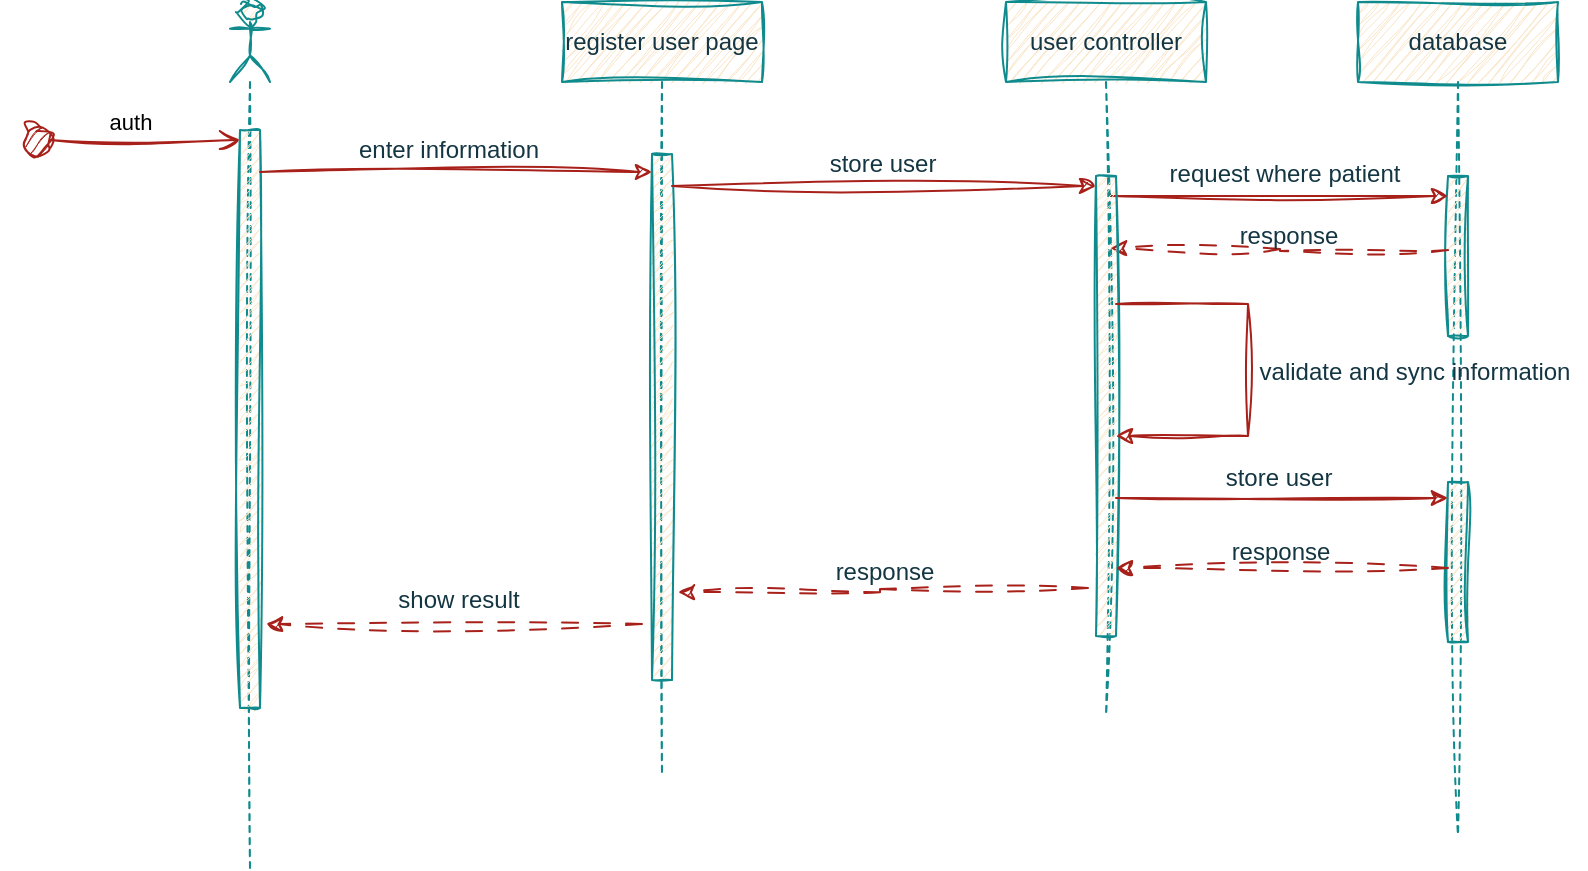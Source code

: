 <mxfile version="27.0.2">
  <diagram name="Page-1" id="XhryaQUY0VwgYqQFqXB_">
    <mxGraphModel dx="1799" dy="706" grid="0" gridSize="10" guides="1" tooltips="1" connect="1" arrows="1" fold="1" page="1" pageScale="1" pageWidth="850" pageHeight="1100" math="0" shadow="0">
      <root>
        <mxCell id="0" />
        <mxCell id="1" parent="0" />
        <mxCell id="7WvsFP7kxIfFR_HCDn98-1" value="" style="shape=umlLifeline;perimeter=lifelinePerimeter;whiteSpace=wrap;html=1;container=1;dropTarget=0;collapsible=0;recursiveResize=0;outlineConnect=0;portConstraint=eastwest;newEdgeStyle={&quot;curved&quot;:0,&quot;rounded&quot;:0};participant=umlActor;labelBackgroundColor=none;fillColor=#FAE5C7;strokeColor=#0F8B8D;fontColor=#143642;sketch=1;curveFitting=1;jiggle=2;" vertex="1" parent="1">
          <mxGeometry x="-720" y="30" width="20" height="433" as="geometry" />
        </mxCell>
        <mxCell id="7WvsFP7kxIfFR_HCDn98-2" value="" style="html=1;points=[[0,0,0,0,5],[0,1,0,0,-5],[1,0,0,0,5],[1,1,0,0,-5]];perimeter=orthogonalPerimeter;outlineConnect=0;targetShapes=umlLifeline;portConstraint=eastwest;newEdgeStyle={&quot;curved&quot;:0,&quot;rounded&quot;:0};labelBackgroundColor=none;fillColor=#FAE5C7;strokeColor=#0F8B8D;fontColor=#143642;sketch=1;curveFitting=1;jiggle=2;" vertex="1" parent="7WvsFP7kxIfFR_HCDn98-1">
          <mxGeometry x="5" y="64" width="10" height="289" as="geometry" />
        </mxCell>
        <mxCell id="7WvsFP7kxIfFR_HCDn98-3" value="register user page" style="shape=umlLifeline;perimeter=lifelinePerimeter;whiteSpace=wrap;html=1;container=1;dropTarget=0;collapsible=0;recursiveResize=0;outlineConnect=0;portConstraint=eastwest;newEdgeStyle={&quot;curved&quot;:0,&quot;rounded&quot;:0};labelBackgroundColor=none;fillColor=#FAE5C7;strokeColor=#0F8B8D;fontColor=#143642;sketch=1;curveFitting=1;jiggle=2;" vertex="1" parent="1">
          <mxGeometry x="-554" y="30" width="100" height="387" as="geometry" />
        </mxCell>
        <mxCell id="7WvsFP7kxIfFR_HCDn98-4" value="" style="html=1;points=[[0,0,0,0,5],[0,1,0,0,-5],[1,0,0,0,5],[1,1,0,0,-5]];perimeter=orthogonalPerimeter;outlineConnect=0;targetShapes=umlLifeline;portConstraint=eastwest;newEdgeStyle={&quot;curved&quot;:0,&quot;rounded&quot;:0};strokeColor=#0F8B8D;fontColor=#143642;fillColor=#FAE5C7;sketch=1;curveFitting=1;jiggle=2;labelBackgroundColor=none;" vertex="1" parent="7WvsFP7kxIfFR_HCDn98-3">
          <mxGeometry x="45" y="76" width="10" height="263" as="geometry" />
        </mxCell>
        <mxCell id="7WvsFP7kxIfFR_HCDn98-5" value="auth" style="html=1;verticalAlign=bottom;startArrow=circle;startFill=1;endArrow=open;startSize=6;endSize=8;curved=0;rounded=0;entryX=0;entryY=0;entryDx=0;entryDy=5;entryPerimeter=0;labelBackgroundColor=none;strokeColor=#A8201A;fontColor=default;sketch=1;curveFitting=1;jiggle=2;" edge="1" parent="1">
          <mxGeometry width="80" relative="1" as="geometry">
            <mxPoint x="-825" y="99" as="sourcePoint" />
            <mxPoint x="-715" y="99" as="targetPoint" />
          </mxGeometry>
        </mxCell>
        <mxCell id="7WvsFP7kxIfFR_HCDn98-6" style="edgeStyle=orthogonalEdgeStyle;rounded=0;orthogonalLoop=1;jettySize=auto;html=1;curved=0;exitX=1;exitY=0;exitDx=0;exitDy=5;exitPerimeter=0;entryX=0;entryY=0;entryDx=0;entryDy=5;entryPerimeter=0;labelBackgroundColor=none;strokeColor=#A8201A;fontColor=default;sketch=1;curveFitting=1;jiggle=2;" edge="1" parent="1">
          <mxGeometry relative="1" as="geometry">
            <mxPoint x="-705" y="115" as="sourcePoint" />
            <mxPoint x="-509" y="115" as="targetPoint" />
          </mxGeometry>
        </mxCell>
        <mxCell id="7WvsFP7kxIfFR_HCDn98-7" value="enter information" style="text;html=1;align=center;verticalAlign=middle;resizable=0;points=[];autosize=1;strokeColor=none;fillColor=none;labelBackgroundColor=none;fontColor=#143642;sketch=1;curveFitting=1;jiggle=2;" vertex="1" parent="1">
          <mxGeometry x="-665" y="91" width="108" height="26" as="geometry" />
        </mxCell>
        <mxCell id="7WvsFP7kxIfFR_HCDn98-8" value="database" style="shape=umlLifeline;perimeter=lifelinePerimeter;whiteSpace=wrap;html=1;container=1;dropTarget=0;collapsible=0;recursiveResize=0;outlineConnect=0;portConstraint=eastwest;newEdgeStyle={&quot;curved&quot;:0,&quot;rounded&quot;:0};strokeColor=#0F8B8D;fontColor=#143642;fillColor=#FAE5C7;sketch=1;curveFitting=1;jiggle=2;labelBackgroundColor=none;" vertex="1" parent="1">
          <mxGeometry x="-156" y="30" width="100" height="417" as="geometry" />
        </mxCell>
        <mxCell id="7WvsFP7kxIfFR_HCDn98-9" value="" style="html=1;points=[[0,0,0,0,5],[0,1,0,0,-5],[1,0,0,0,5],[1,1,0,0,-5]];perimeter=orthogonalPerimeter;outlineConnect=0;targetShapes=umlLifeline;portConstraint=eastwest;newEdgeStyle={&quot;curved&quot;:0,&quot;rounded&quot;:0};strokeColor=#0F8B8D;fontColor=#143642;fillColor=#FAE5C7;sketch=1;curveFitting=1;jiggle=2;labelBackgroundColor=none;" vertex="1" parent="7WvsFP7kxIfFR_HCDn98-8">
          <mxGeometry x="45" y="87" width="10" height="80" as="geometry" />
        </mxCell>
        <mxCell id="7WvsFP7kxIfFR_HCDn98-10" value="" style="html=1;points=[[0,0,0,0,5],[0,1,0,0,-5],[1,0,0,0,5],[1,1,0,0,-5]];perimeter=orthogonalPerimeter;outlineConnect=0;targetShapes=umlLifeline;portConstraint=eastwest;newEdgeStyle={&quot;curved&quot;:0,&quot;rounded&quot;:0};strokeColor=#0F8B8D;fontColor=#143642;fillColor=#FAE5C7;sketch=1;curveFitting=1;jiggle=2;labelBackgroundColor=none;" vertex="1" parent="7WvsFP7kxIfFR_HCDn98-8">
          <mxGeometry x="45" y="240" width="10" height="80" as="geometry" />
        </mxCell>
        <mxCell id="7WvsFP7kxIfFR_HCDn98-14" style="edgeStyle=orthogonalEdgeStyle;rounded=0;orthogonalLoop=1;jettySize=auto;html=1;curved=0;exitX=1;exitY=0;exitDx=0;exitDy=5;exitPerimeter=0;strokeColor=#A8201A;fontColor=default;fillColor=#FAE5C7;sketch=1;curveFitting=1;jiggle=2;labelBackgroundColor=none;" edge="1" parent="1" target="7WvsFP7kxIfFR_HCDn98-9">
          <mxGeometry relative="1" as="geometry">
            <mxPoint x="-280" y="126" as="sourcePoint" />
            <mxPoint x="-69" y="126" as="targetPoint" />
            <Array as="points">
              <mxPoint x="-280" y="127" />
            </Array>
          </mxGeometry>
        </mxCell>
        <mxCell id="7WvsFP7kxIfFR_HCDn98-15" value="request where&amp;nbsp;&lt;span style=&quot;text-wrap-mode: wrap;&quot;&gt;patient&lt;/span&gt;" style="text;html=1;align=center;verticalAlign=middle;resizable=0;points=[];autosize=1;strokeColor=none;fillColor=none;fontColor=#143642;sketch=1;curveFitting=1;jiggle=2;labelBackgroundColor=none;" vertex="1" parent="1">
          <mxGeometry x="-260" y="103" width="133" height="26" as="geometry" />
        </mxCell>
        <mxCell id="7WvsFP7kxIfFR_HCDn98-16" style="edgeStyle=orthogonalEdgeStyle;rounded=0;orthogonalLoop=1;jettySize=auto;html=1;curved=0;exitX=0;exitY=0.763;exitDx=0;exitDy=0;exitPerimeter=0;entryX=1;entryY=1;entryDx=0;entryDy=-5;entryPerimeter=0;strokeColor=#A8201A;fontColor=default;fillColor=#FAE5C7;dashed=1;dashPattern=8 8;sketch=1;curveFitting=1;jiggle=2;labelBackgroundColor=none;" edge="1" parent="1">
          <mxGeometry relative="1" as="geometry">
            <mxPoint x="-111" y="154.04" as="sourcePoint" />
            <mxPoint x="-280" y="153" as="targetPoint" />
          </mxGeometry>
        </mxCell>
        <mxCell id="7WvsFP7kxIfFR_HCDn98-17" value="response" style="text;html=1;align=center;verticalAlign=middle;resizable=0;points=[];autosize=1;strokeColor=none;fillColor=none;fontColor=#143642;sketch=1;curveFitting=1;jiggle=2;labelBackgroundColor=none;" vertex="1" parent="1">
          <mxGeometry x="-225" y="134" width="67" height="26" as="geometry" />
        </mxCell>
        <mxCell id="7WvsFP7kxIfFR_HCDn98-18" value="user controller" style="shape=umlLifeline;perimeter=lifelinePerimeter;whiteSpace=wrap;html=1;container=1;dropTarget=0;collapsible=0;recursiveResize=0;outlineConnect=0;portConstraint=eastwest;newEdgeStyle={&quot;curved&quot;:0,&quot;rounded&quot;:0};strokeColor=#0F8B8D;fontColor=#143642;fillColor=#FAE5C7;sketch=1;curveFitting=1;jiggle=2;labelBackgroundColor=none;" vertex="1" parent="1">
          <mxGeometry x="-332" y="30" width="100" height="357" as="geometry" />
        </mxCell>
        <mxCell id="7WvsFP7kxIfFR_HCDn98-19" value="" style="html=1;points=[[0,0,0,0,5],[0,1,0,0,-5],[1,0,0,0,5],[1,1,0,0,-5]];perimeter=orthogonalPerimeter;outlineConnect=0;targetShapes=umlLifeline;portConstraint=eastwest;newEdgeStyle={&quot;curved&quot;:0,&quot;rounded&quot;:0};strokeColor=#0F8B8D;fontColor=#143642;fillColor=#FAE5C7;sketch=1;curveFitting=1;jiggle=2;labelBackgroundColor=none;" vertex="1" parent="7WvsFP7kxIfFR_HCDn98-18">
          <mxGeometry x="45" y="87" width="10" height="230" as="geometry" />
        </mxCell>
        <mxCell id="7WvsFP7kxIfFR_HCDn98-93" style="edgeStyle=orthogonalEdgeStyle;rounded=0;sketch=1;hachureGap=4;jiggle=2;curveFitting=1;orthogonalLoop=1;jettySize=auto;html=1;curved=0;fontFamily=Architects Daughter;fontSource=https%3A%2F%2Ffonts.googleapis.com%2Fcss%3Ffamily%3DArchitects%2BDaughter;labelBackgroundColor=none;strokeColor=#A8201A;fontColor=default;" edge="1" parent="7WvsFP7kxIfFR_HCDn98-18">
          <mxGeometry relative="1" as="geometry">
            <mxPoint x="55" y="151" as="sourcePoint" />
            <mxPoint x="55" y="217" as="targetPoint" />
            <Array as="points">
              <mxPoint x="121" y="151" />
              <mxPoint x="121" y="217" />
              <mxPoint x="55" y="217" />
            </Array>
          </mxGeometry>
        </mxCell>
        <mxCell id="7WvsFP7kxIfFR_HCDn98-20" style="edgeStyle=orthogonalEdgeStyle;rounded=0;orthogonalLoop=1;jettySize=auto;html=1;curved=0;exitX=1;exitY=0;exitDx=0;exitDy=5;exitPerimeter=0;entryX=0;entryY=0;entryDx=0;entryDy=5;entryPerimeter=0;strokeColor=#A8201A;fontColor=default;fillColor=#FAE5C7;sketch=1;curveFitting=1;jiggle=2;labelBackgroundColor=none;" edge="1" parent="1">
          <mxGeometry relative="1" as="geometry">
            <mxPoint x="-499" y="122" as="sourcePoint" />
            <mxPoint x="-287" y="122" as="targetPoint" />
          </mxGeometry>
        </mxCell>
        <mxCell id="7WvsFP7kxIfFR_HCDn98-21" value="store user" style="text;html=1;align=center;verticalAlign=middle;resizable=0;points=[];autosize=1;strokeColor=none;fillColor=none;fontColor=#143642;sketch=1;curveFitting=1;jiggle=2;labelBackgroundColor=none;" vertex="1" parent="1">
          <mxGeometry x="-430" y="98" width="71" height="26" as="geometry" />
        </mxCell>
        <mxCell id="7WvsFP7kxIfFR_HCDn98-30" style="edgeStyle=orthogonalEdgeStyle;rounded=0;orthogonalLoop=1;jettySize=auto;html=1;curved=0;exitX=1;exitY=1;exitDx=0;exitDy=-5;exitPerimeter=0;entryX=0;entryY=1;entryDx=0;entryDy=-5;entryPerimeter=0;strokeColor=#A8201A;fontColor=default;fillColor=#FAE5C7;sketch=1;curveFitting=1;jiggle=2;labelBackgroundColor=none;" edge="1" parent="1">
          <mxGeometry relative="1" as="geometry">
            <mxPoint x="-277" y="278" as="sourcePoint" />
            <mxPoint x="-111" y="278" as="targetPoint" />
          </mxGeometry>
        </mxCell>
        <mxCell id="7WvsFP7kxIfFR_HCDn98-31" value="store user" style="text;html=1;align=center;verticalAlign=middle;resizable=0;points=[];autosize=1;strokeColor=none;fillColor=none;fontColor=#143642;sketch=1;curveFitting=1;jiggle=2;labelBackgroundColor=none;" vertex="1" parent="1">
          <mxGeometry x="-232" y="255" width="71" height="26" as="geometry" />
        </mxCell>
        <mxCell id="7WvsFP7kxIfFR_HCDn98-32" style="edgeStyle=orthogonalEdgeStyle;rounded=0;orthogonalLoop=1;jettySize=auto;html=1;curved=0;exitX=0;exitY=1;exitDx=0;exitDy=-5;exitPerimeter=0;entryX=1;entryY=1;entryDx=0;entryDy=-5;entryPerimeter=0;strokeColor=#A8201A;fontColor=default;fillColor=#FAE5C7;dashed=1;dashPattern=8 8;sketch=1;curveFitting=1;jiggle=2;labelBackgroundColor=none;" edge="1" parent="1">
          <mxGeometry relative="1" as="geometry">
            <mxPoint x="-111" y="313" as="sourcePoint" />
            <mxPoint x="-277" y="313" as="targetPoint" />
          </mxGeometry>
        </mxCell>
        <mxCell id="7WvsFP7kxIfFR_HCDn98-33" value="response" style="text;html=1;align=center;verticalAlign=middle;resizable=0;points=[];autosize=1;strokeColor=none;fillColor=none;fontColor=#143642;sketch=1;curveFitting=1;jiggle=2;labelBackgroundColor=none;" vertex="1" parent="1">
          <mxGeometry x="-229" y="292" width="67" height="26" as="geometry" />
        </mxCell>
        <mxCell id="7WvsFP7kxIfFR_HCDn98-94" value="validate and sync information" style="text;html=1;align=center;verticalAlign=middle;resizable=0;points=[];autosize=1;strokeColor=none;fillColor=none;fontColor=#143642;sketch=1;curveFitting=1;jiggle=2;labelBackgroundColor=none;" vertex="1" parent="1">
          <mxGeometry x="-215" y="202" width="173" height="26" as="geometry" />
        </mxCell>
        <mxCell id="7WvsFP7kxIfFR_HCDn98-95" style="edgeStyle=orthogonalEdgeStyle;rounded=0;orthogonalLoop=1;jettySize=auto;html=1;curved=0;exitX=0;exitY=1;exitDx=0;exitDy=-5;exitPerimeter=0;entryX=1.3;entryY=0.833;entryDx=0;entryDy=0;entryPerimeter=0;strokeColor=#A8201A;fontColor=default;fillColor=#FAE5C7;dashed=1;dashPattern=8 8;sketch=1;curveFitting=1;jiggle=2;labelBackgroundColor=none;" edge="1" parent="1" target="7WvsFP7kxIfFR_HCDn98-4">
          <mxGeometry relative="1" as="geometry">
            <mxPoint x="-291" y="323" as="sourcePoint" />
            <mxPoint x="-457" y="323" as="targetPoint" />
          </mxGeometry>
        </mxCell>
        <mxCell id="7WvsFP7kxIfFR_HCDn98-96" value="response" style="text;html=1;align=center;verticalAlign=middle;resizable=0;points=[];autosize=1;strokeColor=none;fillColor=none;fontColor=#143642;sketch=1;curveFitting=1;jiggle=2;labelBackgroundColor=none;" vertex="1" parent="1">
          <mxGeometry x="-427" y="302" width="67" height="26" as="geometry" />
        </mxCell>
        <mxCell id="7WvsFP7kxIfFR_HCDn98-99" style="edgeStyle=orthogonalEdgeStyle;rounded=0;orthogonalLoop=1;jettySize=auto;html=1;curved=0;exitX=0;exitY=1;exitDx=0;exitDy=-5;exitPerimeter=0;strokeColor=#A8201A;fontColor=default;fillColor=#FAE5C7;dashed=1;dashPattern=8 8;sketch=1;curveFitting=1;jiggle=2;labelBackgroundColor=none;" edge="1" parent="1">
          <mxGeometry relative="1" as="geometry">
            <mxPoint x="-514" y="341" as="sourcePoint" />
            <mxPoint x="-702" y="341" as="targetPoint" />
          </mxGeometry>
        </mxCell>
        <mxCell id="7WvsFP7kxIfFR_HCDn98-100" value="show result" style="text;html=1;align=center;verticalAlign=middle;resizable=0;points=[];autosize=1;strokeColor=none;fillColor=none;fontColor=#143642;sketch=1;curveFitting=1;jiggle=2;labelBackgroundColor=none;" vertex="1" parent="1">
          <mxGeometry x="-646" y="316" width="79" height="26" as="geometry" />
        </mxCell>
      </root>
    </mxGraphModel>
  </diagram>
</mxfile>
